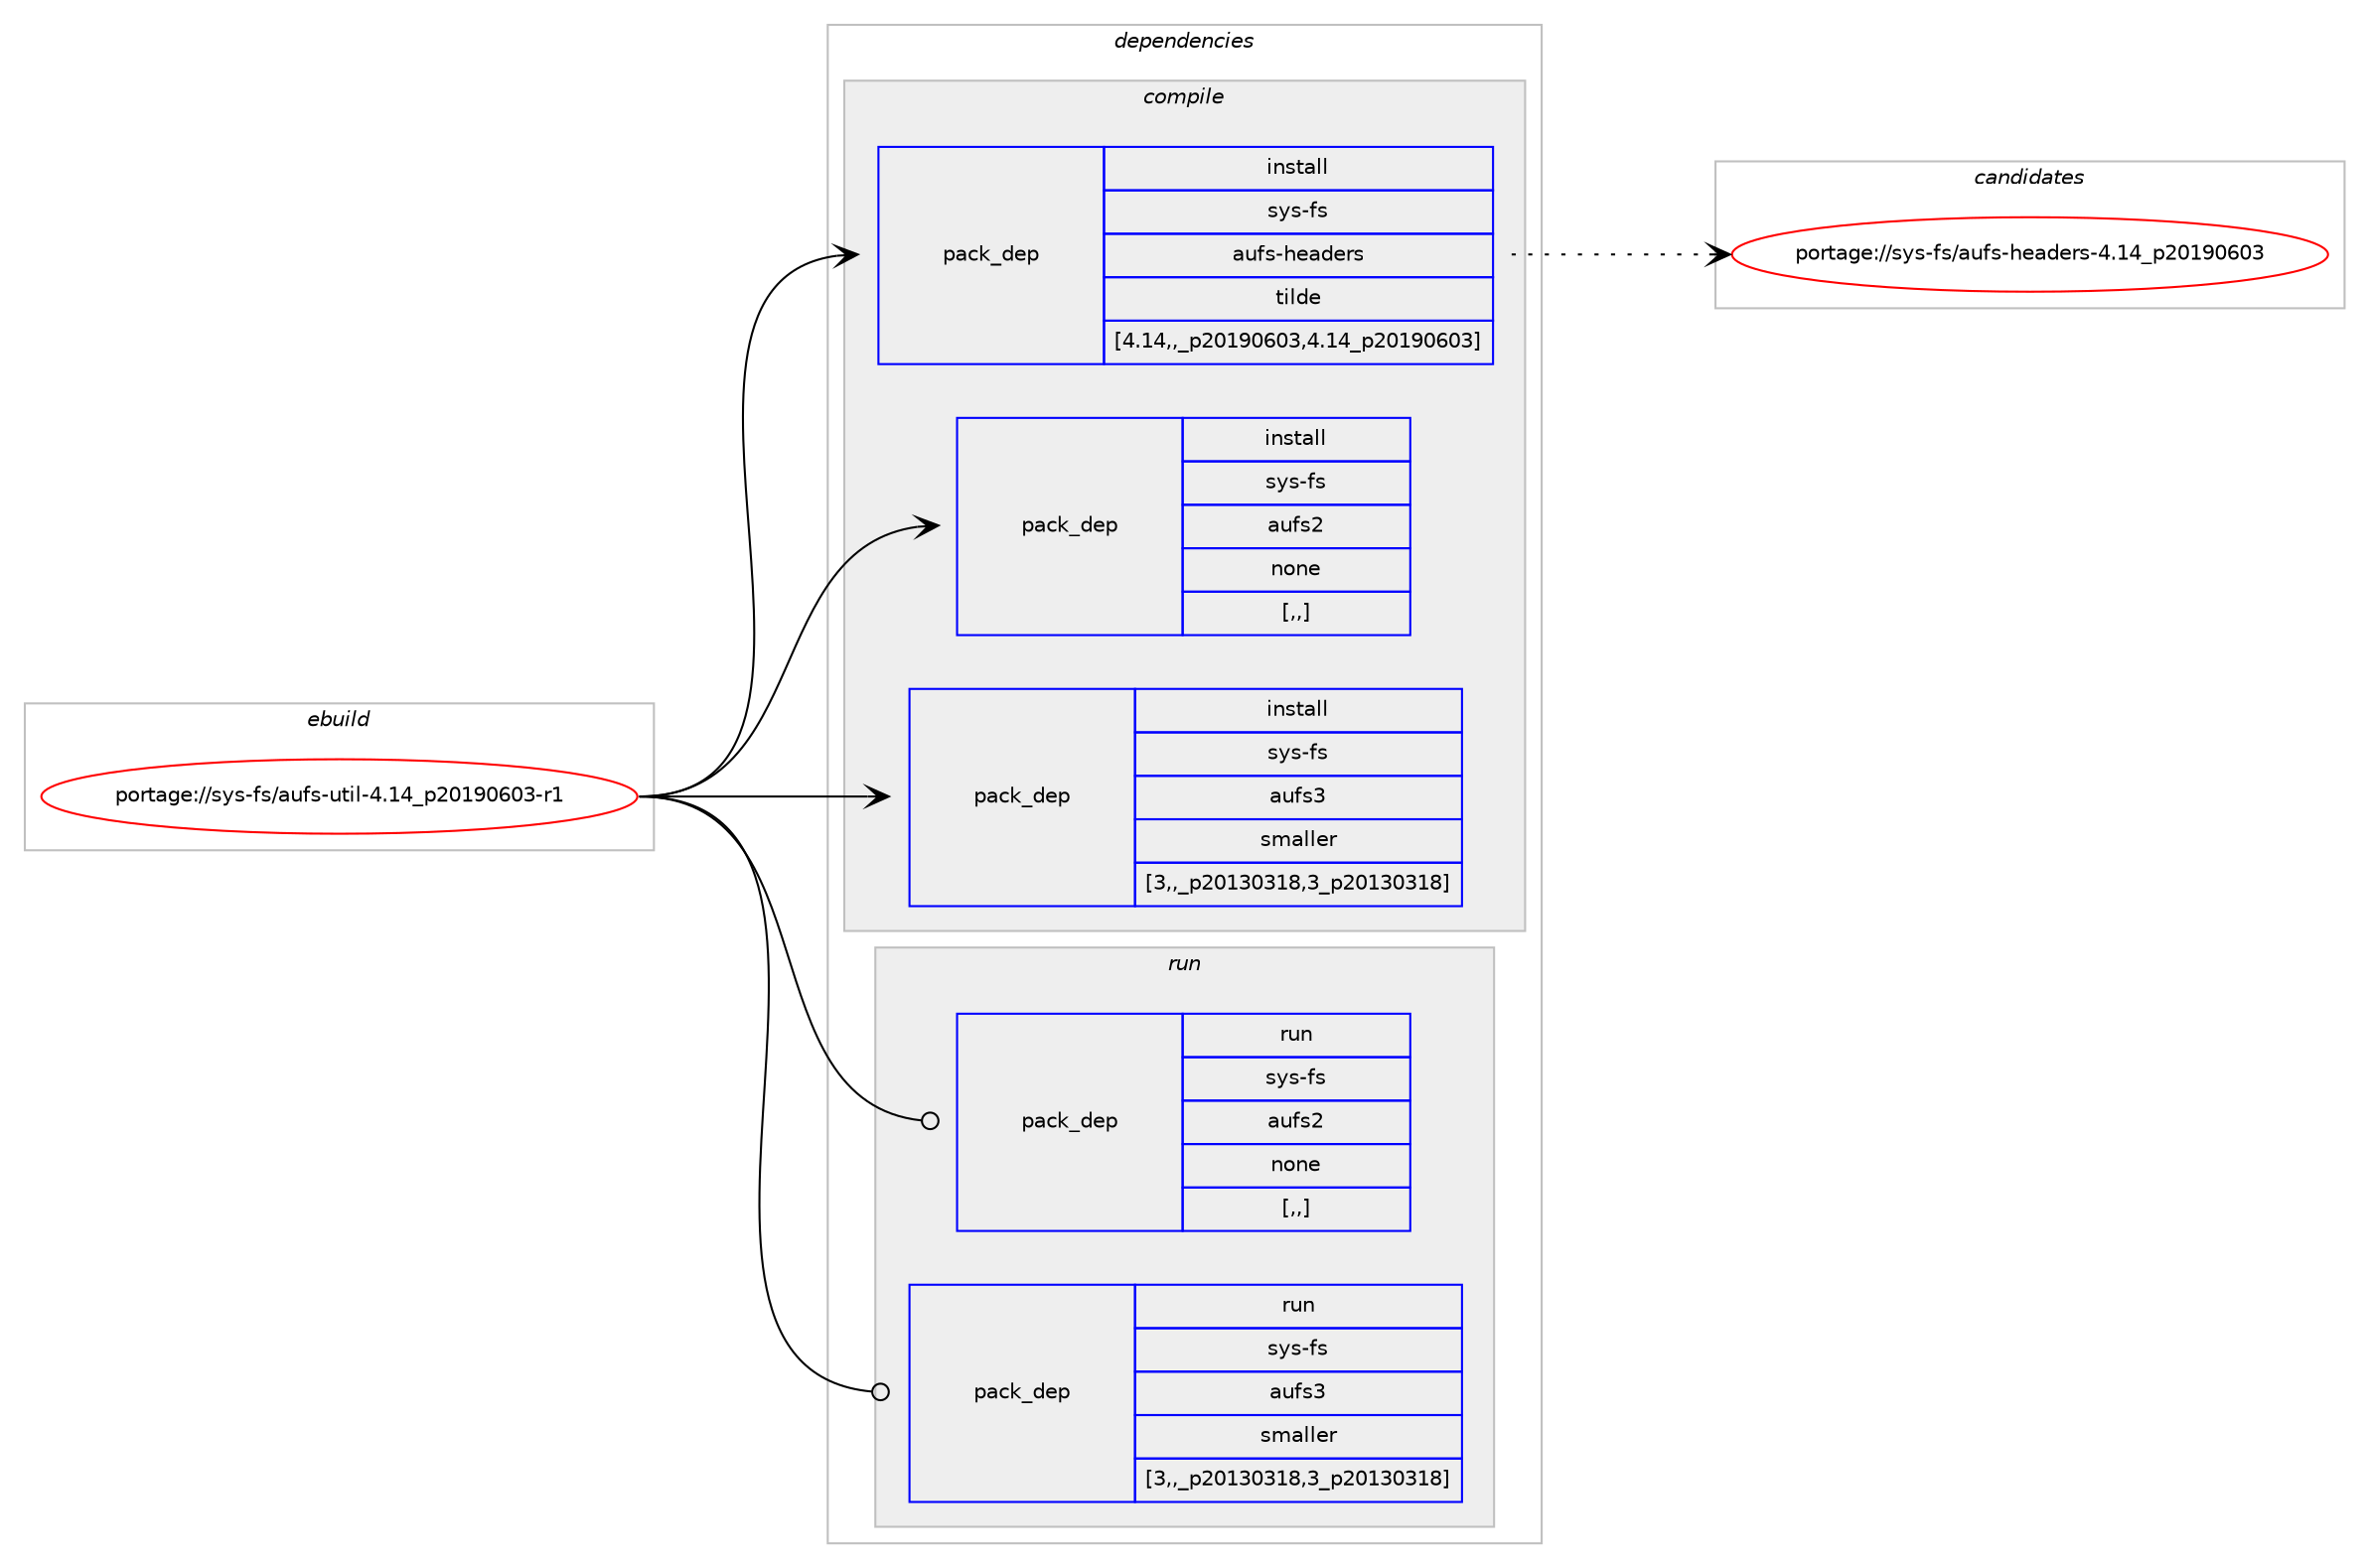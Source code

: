 digraph prolog {

# *************
# Graph options
# *************

newrank=true;
concentrate=true;
compound=true;
graph [rankdir=LR,fontname=Helvetica,fontsize=10,ranksep=1.5];#, ranksep=2.5, nodesep=0.2];
edge  [arrowhead=vee];
node  [fontname=Helvetica,fontsize=10];

# **********
# The ebuild
# **********

subgraph cluster_leftcol {
color=gray;
label=<<i>ebuild</i>>;
id [label="portage://sys-fs/aufs-util-4.14_p20190603-r1", color=red, width=4, href="../sys-fs/aufs-util-4.14_p20190603-r1.svg"];
}

# ****************
# The dependencies
# ****************

subgraph cluster_midcol {
color=gray;
label=<<i>dependencies</i>>;
subgraph cluster_compile {
fillcolor="#eeeeee";
style=filled;
label=<<i>compile</i>>;
subgraph pack689671 {
dependency946542 [label=<<TABLE BORDER="0" CELLBORDER="1" CELLSPACING="0" CELLPADDING="4" WIDTH="220"><TR><TD ROWSPAN="6" CELLPADDING="30">pack_dep</TD></TR><TR><TD WIDTH="110">install</TD></TR><TR><TD>sys-fs</TD></TR><TR><TD>aufs-headers</TD></TR><TR><TD>tilde</TD></TR><TR><TD>[4.14,,_p20190603,4.14_p20190603]</TD></TR></TABLE>>, shape=none, color=blue];
}
id:e -> dependency946542:w [weight=20,style="solid",arrowhead="vee"];
subgraph pack689672 {
dependency946543 [label=<<TABLE BORDER="0" CELLBORDER="1" CELLSPACING="0" CELLPADDING="4" WIDTH="220"><TR><TD ROWSPAN="6" CELLPADDING="30">pack_dep</TD></TR><TR><TD WIDTH="110">install</TD></TR><TR><TD>sys-fs</TD></TR><TR><TD>aufs2</TD></TR><TR><TD>none</TD></TR><TR><TD>[,,]</TD></TR></TABLE>>, shape=none, color=blue];
}
id:e -> dependency946543:w [weight=20,style="solid",arrowhead="vee"];
subgraph pack689673 {
dependency946544 [label=<<TABLE BORDER="0" CELLBORDER="1" CELLSPACING="0" CELLPADDING="4" WIDTH="220"><TR><TD ROWSPAN="6" CELLPADDING="30">pack_dep</TD></TR><TR><TD WIDTH="110">install</TD></TR><TR><TD>sys-fs</TD></TR><TR><TD>aufs3</TD></TR><TR><TD>smaller</TD></TR><TR><TD>[3,,_p20130318,3_p20130318]</TD></TR></TABLE>>, shape=none, color=blue];
}
id:e -> dependency946544:w [weight=20,style="solid",arrowhead="vee"];
}
subgraph cluster_compileandrun {
fillcolor="#eeeeee";
style=filled;
label=<<i>compile and run</i>>;
}
subgraph cluster_run {
fillcolor="#eeeeee";
style=filled;
label=<<i>run</i>>;
subgraph pack689674 {
dependency946545 [label=<<TABLE BORDER="0" CELLBORDER="1" CELLSPACING="0" CELLPADDING="4" WIDTH="220"><TR><TD ROWSPAN="6" CELLPADDING="30">pack_dep</TD></TR><TR><TD WIDTH="110">run</TD></TR><TR><TD>sys-fs</TD></TR><TR><TD>aufs2</TD></TR><TR><TD>none</TD></TR><TR><TD>[,,]</TD></TR></TABLE>>, shape=none, color=blue];
}
id:e -> dependency946545:w [weight=20,style="solid",arrowhead="odot"];
subgraph pack689675 {
dependency946546 [label=<<TABLE BORDER="0" CELLBORDER="1" CELLSPACING="0" CELLPADDING="4" WIDTH="220"><TR><TD ROWSPAN="6" CELLPADDING="30">pack_dep</TD></TR><TR><TD WIDTH="110">run</TD></TR><TR><TD>sys-fs</TD></TR><TR><TD>aufs3</TD></TR><TR><TD>smaller</TD></TR><TR><TD>[3,,_p20130318,3_p20130318]</TD></TR></TABLE>>, shape=none, color=blue];
}
id:e -> dependency946546:w [weight=20,style="solid",arrowhead="odot"];
}
}

# **************
# The candidates
# **************

subgraph cluster_choices {
rank=same;
color=gray;
label=<<i>candidates</i>>;

subgraph choice689671 {
color=black;
nodesep=1;
choice11512111545102115479711710211545104101971001011141154552464952951125048495748544851 [label="portage://sys-fs/aufs-headers-4.14_p20190603", color=red, width=4,href="../sys-fs/aufs-headers-4.14_p20190603.svg"];
dependency946542:e -> choice11512111545102115479711710211545104101971001011141154552464952951125048495748544851:w [style=dotted,weight="100"];
}
subgraph choice689672 {
color=black;
nodesep=1;
}
subgraph choice689673 {
color=black;
nodesep=1;
}
subgraph choice689674 {
color=black;
nodesep=1;
}
subgraph choice689675 {
color=black;
nodesep=1;
}
}

}
